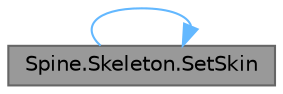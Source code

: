 digraph "Spine.Skeleton.SetSkin"
{
 // LATEX_PDF_SIZE
  bgcolor="transparent";
  edge [fontname=Helvetica,fontsize=10,labelfontname=Helvetica,labelfontsize=10];
  node [fontname=Helvetica,fontsize=10,shape=box,height=0.2,width=0.4];
  rankdir="LR";
  Node1 [id="Node000001",label="Spine.Skeleton.SetSkin",height=0.2,width=0.4,color="gray40", fillcolor="grey60", style="filled", fontcolor="black",tooltip="Sets a skin by name (see SetSkin(Spine.Skin))."];
  Node1 -> Node1 [id="edge1_Node000001_Node000001",color="steelblue1",style="solid",tooltip=" "];
}

